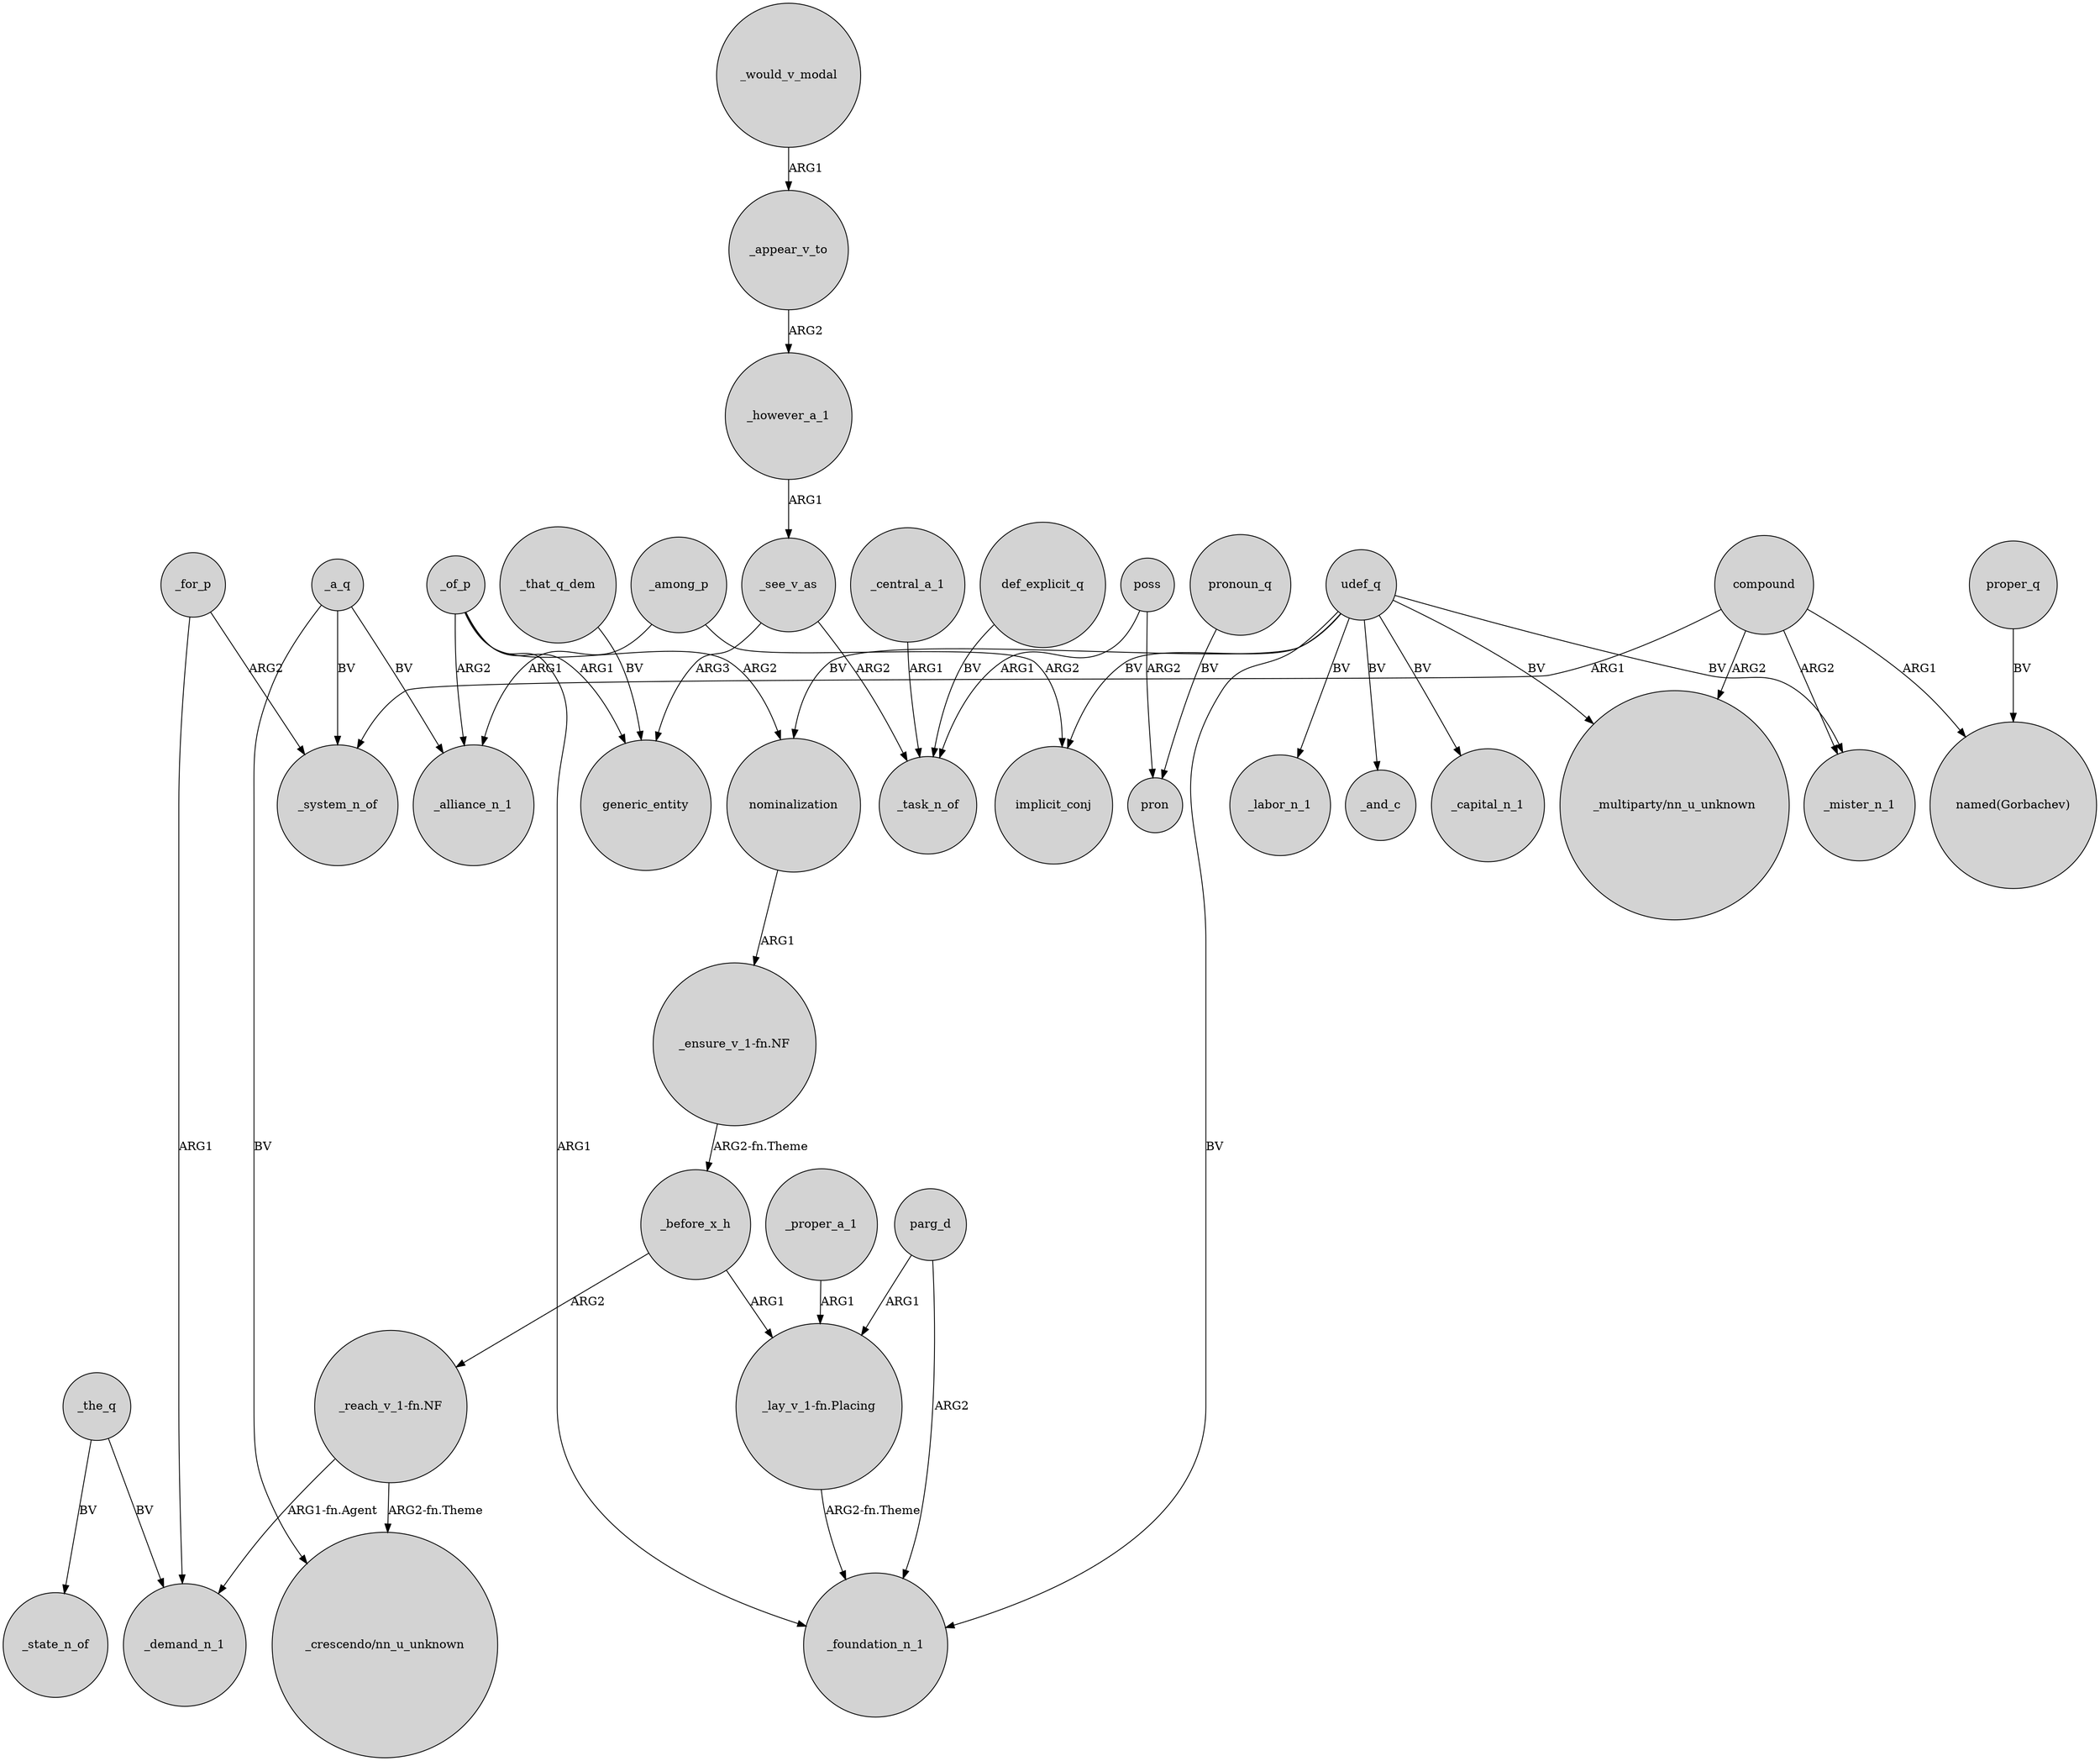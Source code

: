 digraph {
	node [shape=circle style=filled]
	_the_q -> _demand_n_1 [label=BV]
	udef_q -> _capital_n_1 [label=BV]
	_a_q -> _alliance_n_1 [label=BV]
	poss -> pron [label=ARG2]
	_that_q_dem -> generic_entity [label=BV]
	compound -> _system_n_of [label=ARG1]
	_before_x_h -> "_reach_v_1-fn.NF" [label=ARG2]
	_of_p -> _foundation_n_1 [label=ARG1]
	compound -> _mister_n_1 [label=ARG2]
	udef_q -> "_multiparty/nn_u_unknown" [label=BV]
	_among_p -> _alliance_n_1 [label=ARG1]
	udef_q -> _mister_n_1 [label=BV]
	_a_q -> "_crescendo/nn_u_unknown" [label=BV]
	_central_a_1 -> _task_n_of [label=ARG1]
	_among_p -> implicit_conj [label=ARG2]
	compound -> "named(Gorbachev)" [label=ARG1]
	_the_q -> _state_n_of [label=BV]
	udef_q -> implicit_conj [label=BV]
	_of_p -> _alliance_n_1 [label=ARG2]
	udef_q -> _labor_n_1 [label=BV]
	poss -> _task_n_of [label=ARG1]
	parg_d -> "_lay_v_1-fn.Placing" [label=ARG1]
	pronoun_q -> pron [label=BV]
	_see_v_as -> _task_n_of [label=ARG2]
	_for_p -> _system_n_of [label=ARG2]
	def_explicit_q -> _task_n_of [label=BV]
	parg_d -> _foundation_n_1 [label=ARG2]
	_of_p -> nominalization [label=ARG2]
	_for_p -> _demand_n_1 [label=ARG1]
	compound -> "_multiparty/nn_u_unknown" [label=ARG2]
	"_lay_v_1-fn.Placing" -> _foundation_n_1 [label="ARG2-fn.Theme"]
	"_reach_v_1-fn.NF" -> _demand_n_1 [label="ARG1-fn.Agent"]
	udef_q -> _foundation_n_1 [label=BV]
	udef_q -> nominalization [label=BV]
	_appear_v_to -> _however_a_1 [label=ARG2]
	"_reach_v_1-fn.NF" -> "_crescendo/nn_u_unknown" [label="ARG2-fn.Theme"]
	nominalization -> "_ensure_v_1-fn.NF" [label=ARG1]
	_a_q -> _system_n_of [label=BV]
	_would_v_modal -> _appear_v_to [label=ARG1]
	"_ensure_v_1-fn.NF" -> _before_x_h [label="ARG2-fn.Theme"]
	_proper_a_1 -> "_lay_v_1-fn.Placing" [label=ARG1]
	udef_q -> _and_c [label=BV]
	proper_q -> "named(Gorbachev)" [label=BV]
	_however_a_1 -> _see_v_as [label=ARG1]
	_before_x_h -> "_lay_v_1-fn.Placing" [label=ARG1]
	_see_v_as -> generic_entity [label=ARG3]
	_of_p -> generic_entity [label=ARG1]
}
